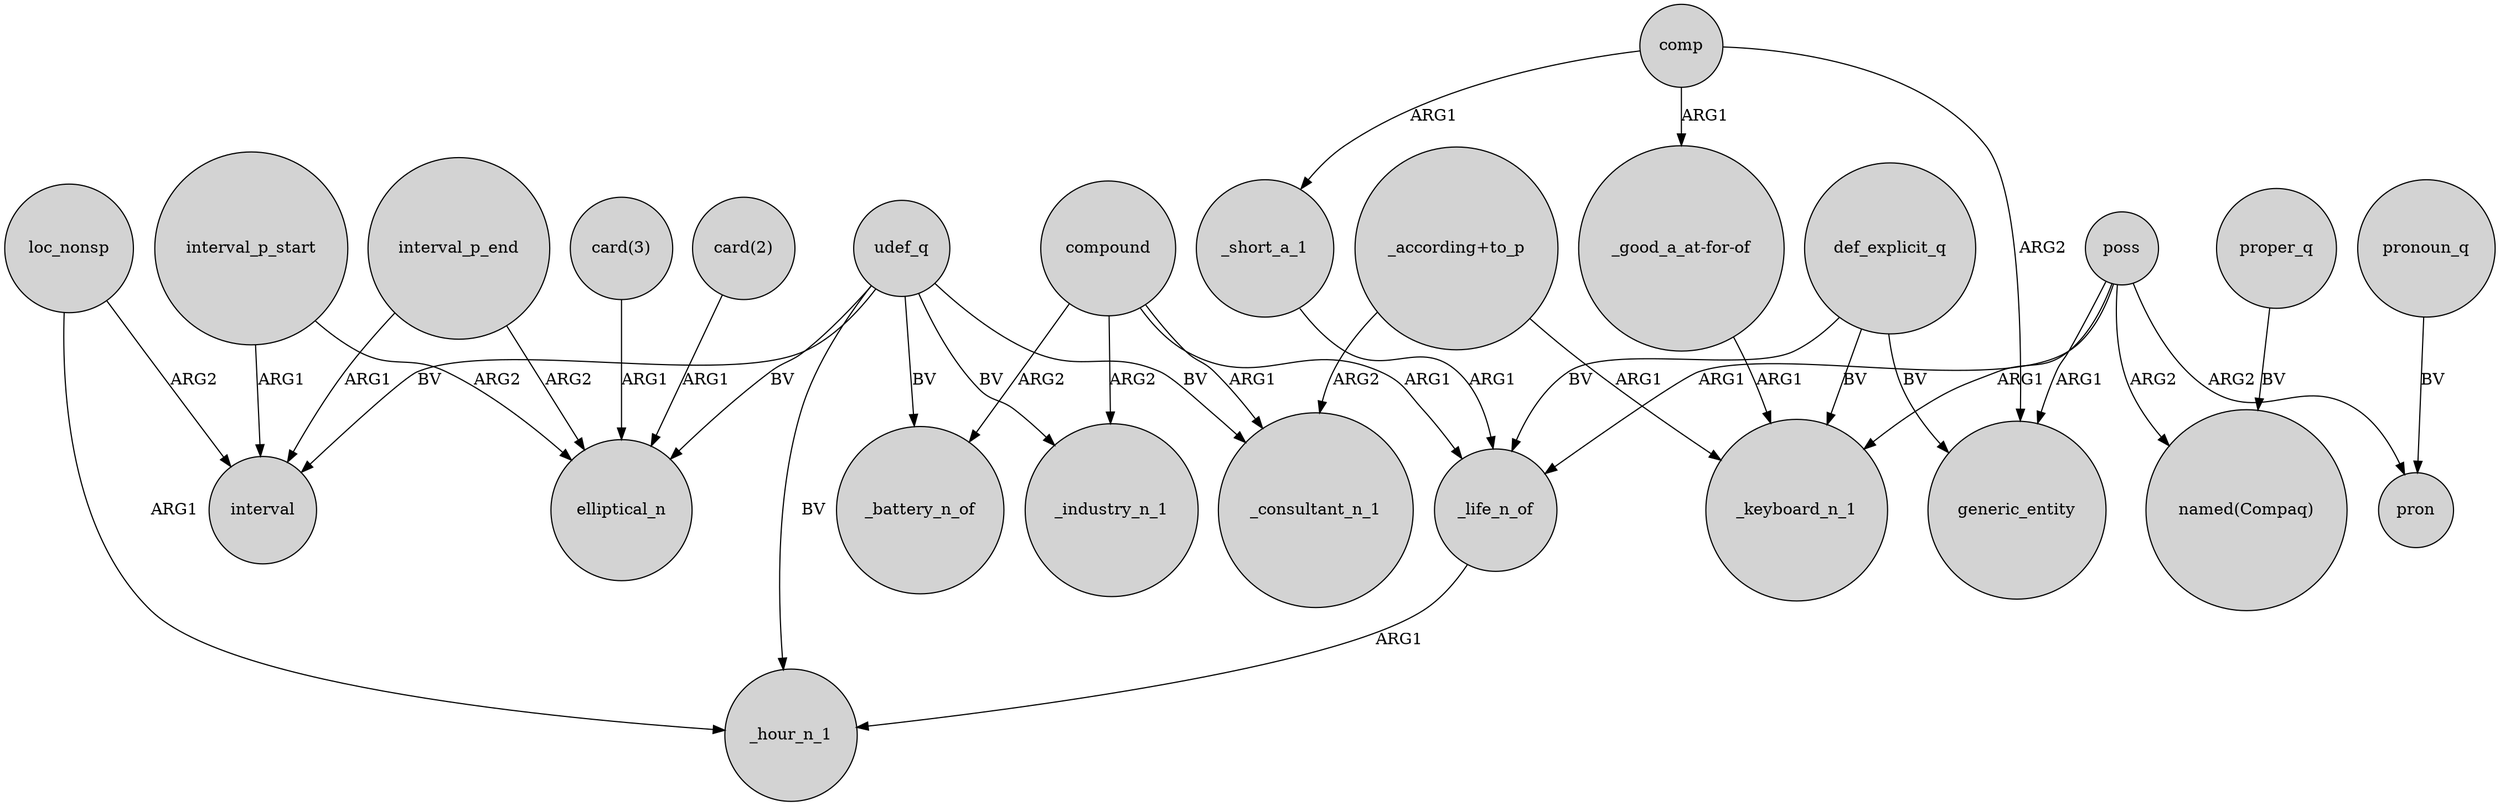 digraph {
	node [shape=circle style=filled]
	udef_q -> _battery_n_of [label=BV]
	loc_nonsp -> interval [label=ARG2]
	poss -> generic_entity [label=ARG1]
	compound -> _life_n_of [label=ARG1]
	def_explicit_q -> _life_n_of [label=BV]
	udef_q -> elliptical_n [label=BV]
	poss -> pron [label=ARG2]
	comp -> _short_a_1 [label=ARG1]
	comp -> "_good_a_at-for-of" [label=ARG1]
	proper_q -> "named(Compaq)" [label=BV]
	udef_q -> _hour_n_1 [label=BV]
	def_explicit_q -> generic_entity [label=BV]
	"_according+to_p" -> _consultant_n_1 [label=ARG2]
	interval_p_end -> elliptical_n [label=ARG2]
	udef_q -> interval [label=BV]
	interval_p_start -> elliptical_n [label=ARG2]
	compound -> _consultant_n_1 [label=ARG1]
	poss -> _life_n_of [label=ARG1]
	"card(3)" -> elliptical_n [label=ARG1]
	poss -> _keyboard_n_1 [label=ARG1]
	pronoun_q -> pron [label=BV]
	interval_p_start -> interval [label=ARG1]
	compound -> _industry_n_1 [label=ARG2]
	_short_a_1 -> _life_n_of [label=ARG1]
	poss -> "named(Compaq)" [label=ARG2]
	"card(2)" -> elliptical_n [label=ARG1]
	udef_q -> _consultant_n_1 [label=BV]
	"_according+to_p" -> _keyboard_n_1 [label=ARG1]
	compound -> _battery_n_of [label=ARG2]
	interval_p_end -> interval [label=ARG1]
	comp -> generic_entity [label=ARG2]
	def_explicit_q -> _keyboard_n_1 [label=BV]
	_life_n_of -> _hour_n_1 [label=ARG1]
	udef_q -> _industry_n_1 [label=BV]
	"_good_a_at-for-of" -> _keyboard_n_1 [label=ARG1]
	loc_nonsp -> _hour_n_1 [label=ARG1]
}

